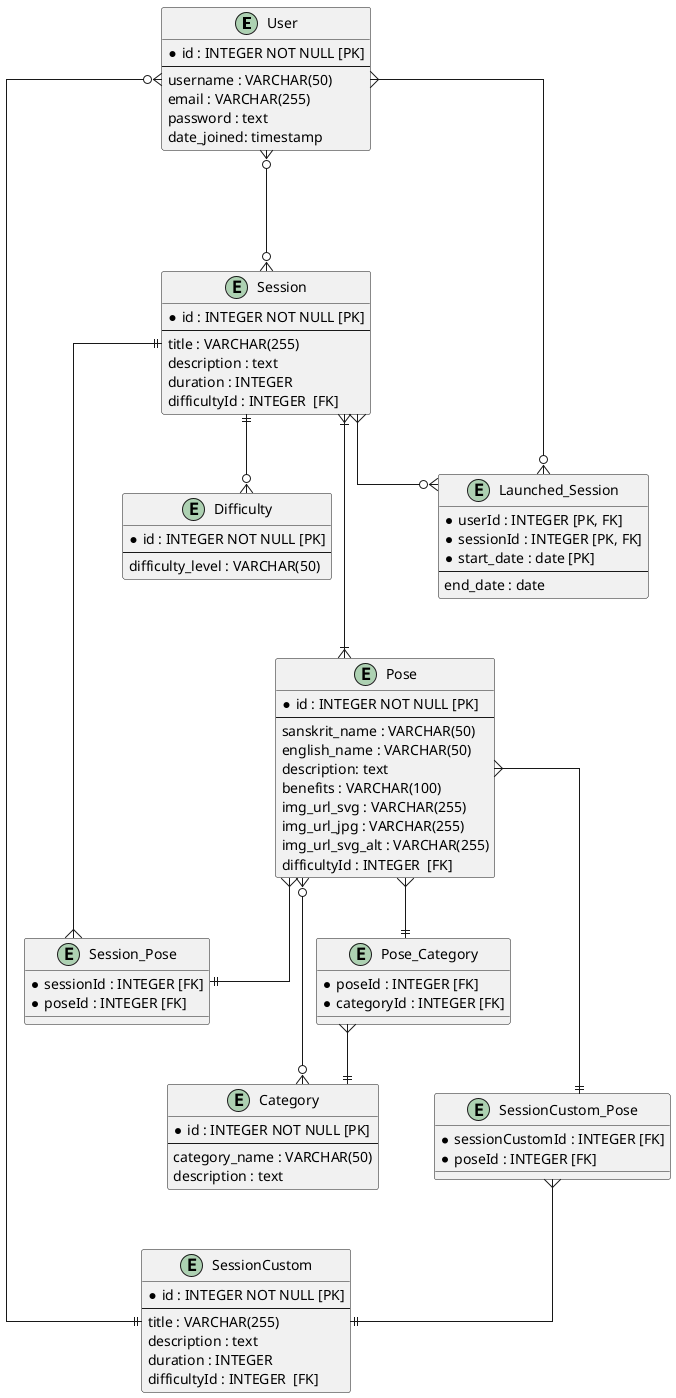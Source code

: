 @startuml
' hide the spot
' hide circle

' avoid problems with angled crows feet
skinparam linetype ortho

entity "User" as user {
  *id : INTEGER NOT NULL [PK]
  --
  username : VARCHAR(50)
  email : VARCHAR(255)
  password : text
  date_joined: timestamp
}

entity "Pose" as pose {
  *id : INTEGER NOT NULL [PK]
  --
  sanskrit_name : VARCHAR(50)
  english_name : VARCHAR(50)
  description: text
  benefits : VARCHAR(100)
  img_url_svg : VARCHAR(255)
  img_url_jpg : VARCHAR(255)
  img_url_svg_alt : VARCHAR(255)
  difficultyId : INTEGER  [FK]
}

entity "Category" as category {
  *id : INTEGER NOT NULL [PK]
  --
  category_name : VARCHAR(50)
  description : text
}

entity "Difficulty" as difficulty {
  *id : INTEGER NOT NULL [PK]
  --
  difficulty_level : VARCHAR(50)
}

entity "Session" as session {
  *id : INTEGER NOT NULL [PK]
  --
  title : VARCHAR(255)
  description : text
  duration : INTEGER
  difficultyId : INTEGER  [FK]
}

entity "SessionCustom" as sessionCustom {
  *id : INTEGER NOT NULL [PK]
  --
  title : VARCHAR(255)
  description : text
  duration : INTEGER
  difficultyId : INTEGER  [FK]
}

entity "Launched_Session" as launched_session {
  *userId : INTEGER [PK, FK]
  *sessionId : INTEGER [PK, FK]
  *start_date : date [PK]
  --
  end_date : date
}

entity "Pose_Category" {
  *poseId : INTEGER [FK]
  *categoryId : INTEGER [FK]
}

entity "Session_Pose" {
  *sessionId : INTEGER [FK]
  *poseId : INTEGER [FK]
}

entity "SessionCustom_Pose" {
  *sessionCustomId : INTEGER [FK]
  *poseId : INTEGER [FK]
}

user }o---o{ session
user }o--|| sessionCustom 
session }|---|{ pose 
session ||--o{ difficulty 
pose }o--o{ category 

user }--o{ launched_session 
session }--o{ launched_session 

pose }--|| Pose_Category 
Pose_Category }--|| category

pose }--|| Session_Pose  
Session_Pose }--|| session

pose }---|| SessionCustom_Pose 
SessionCustom_Pose }--|| sessionCustom

@enduml
